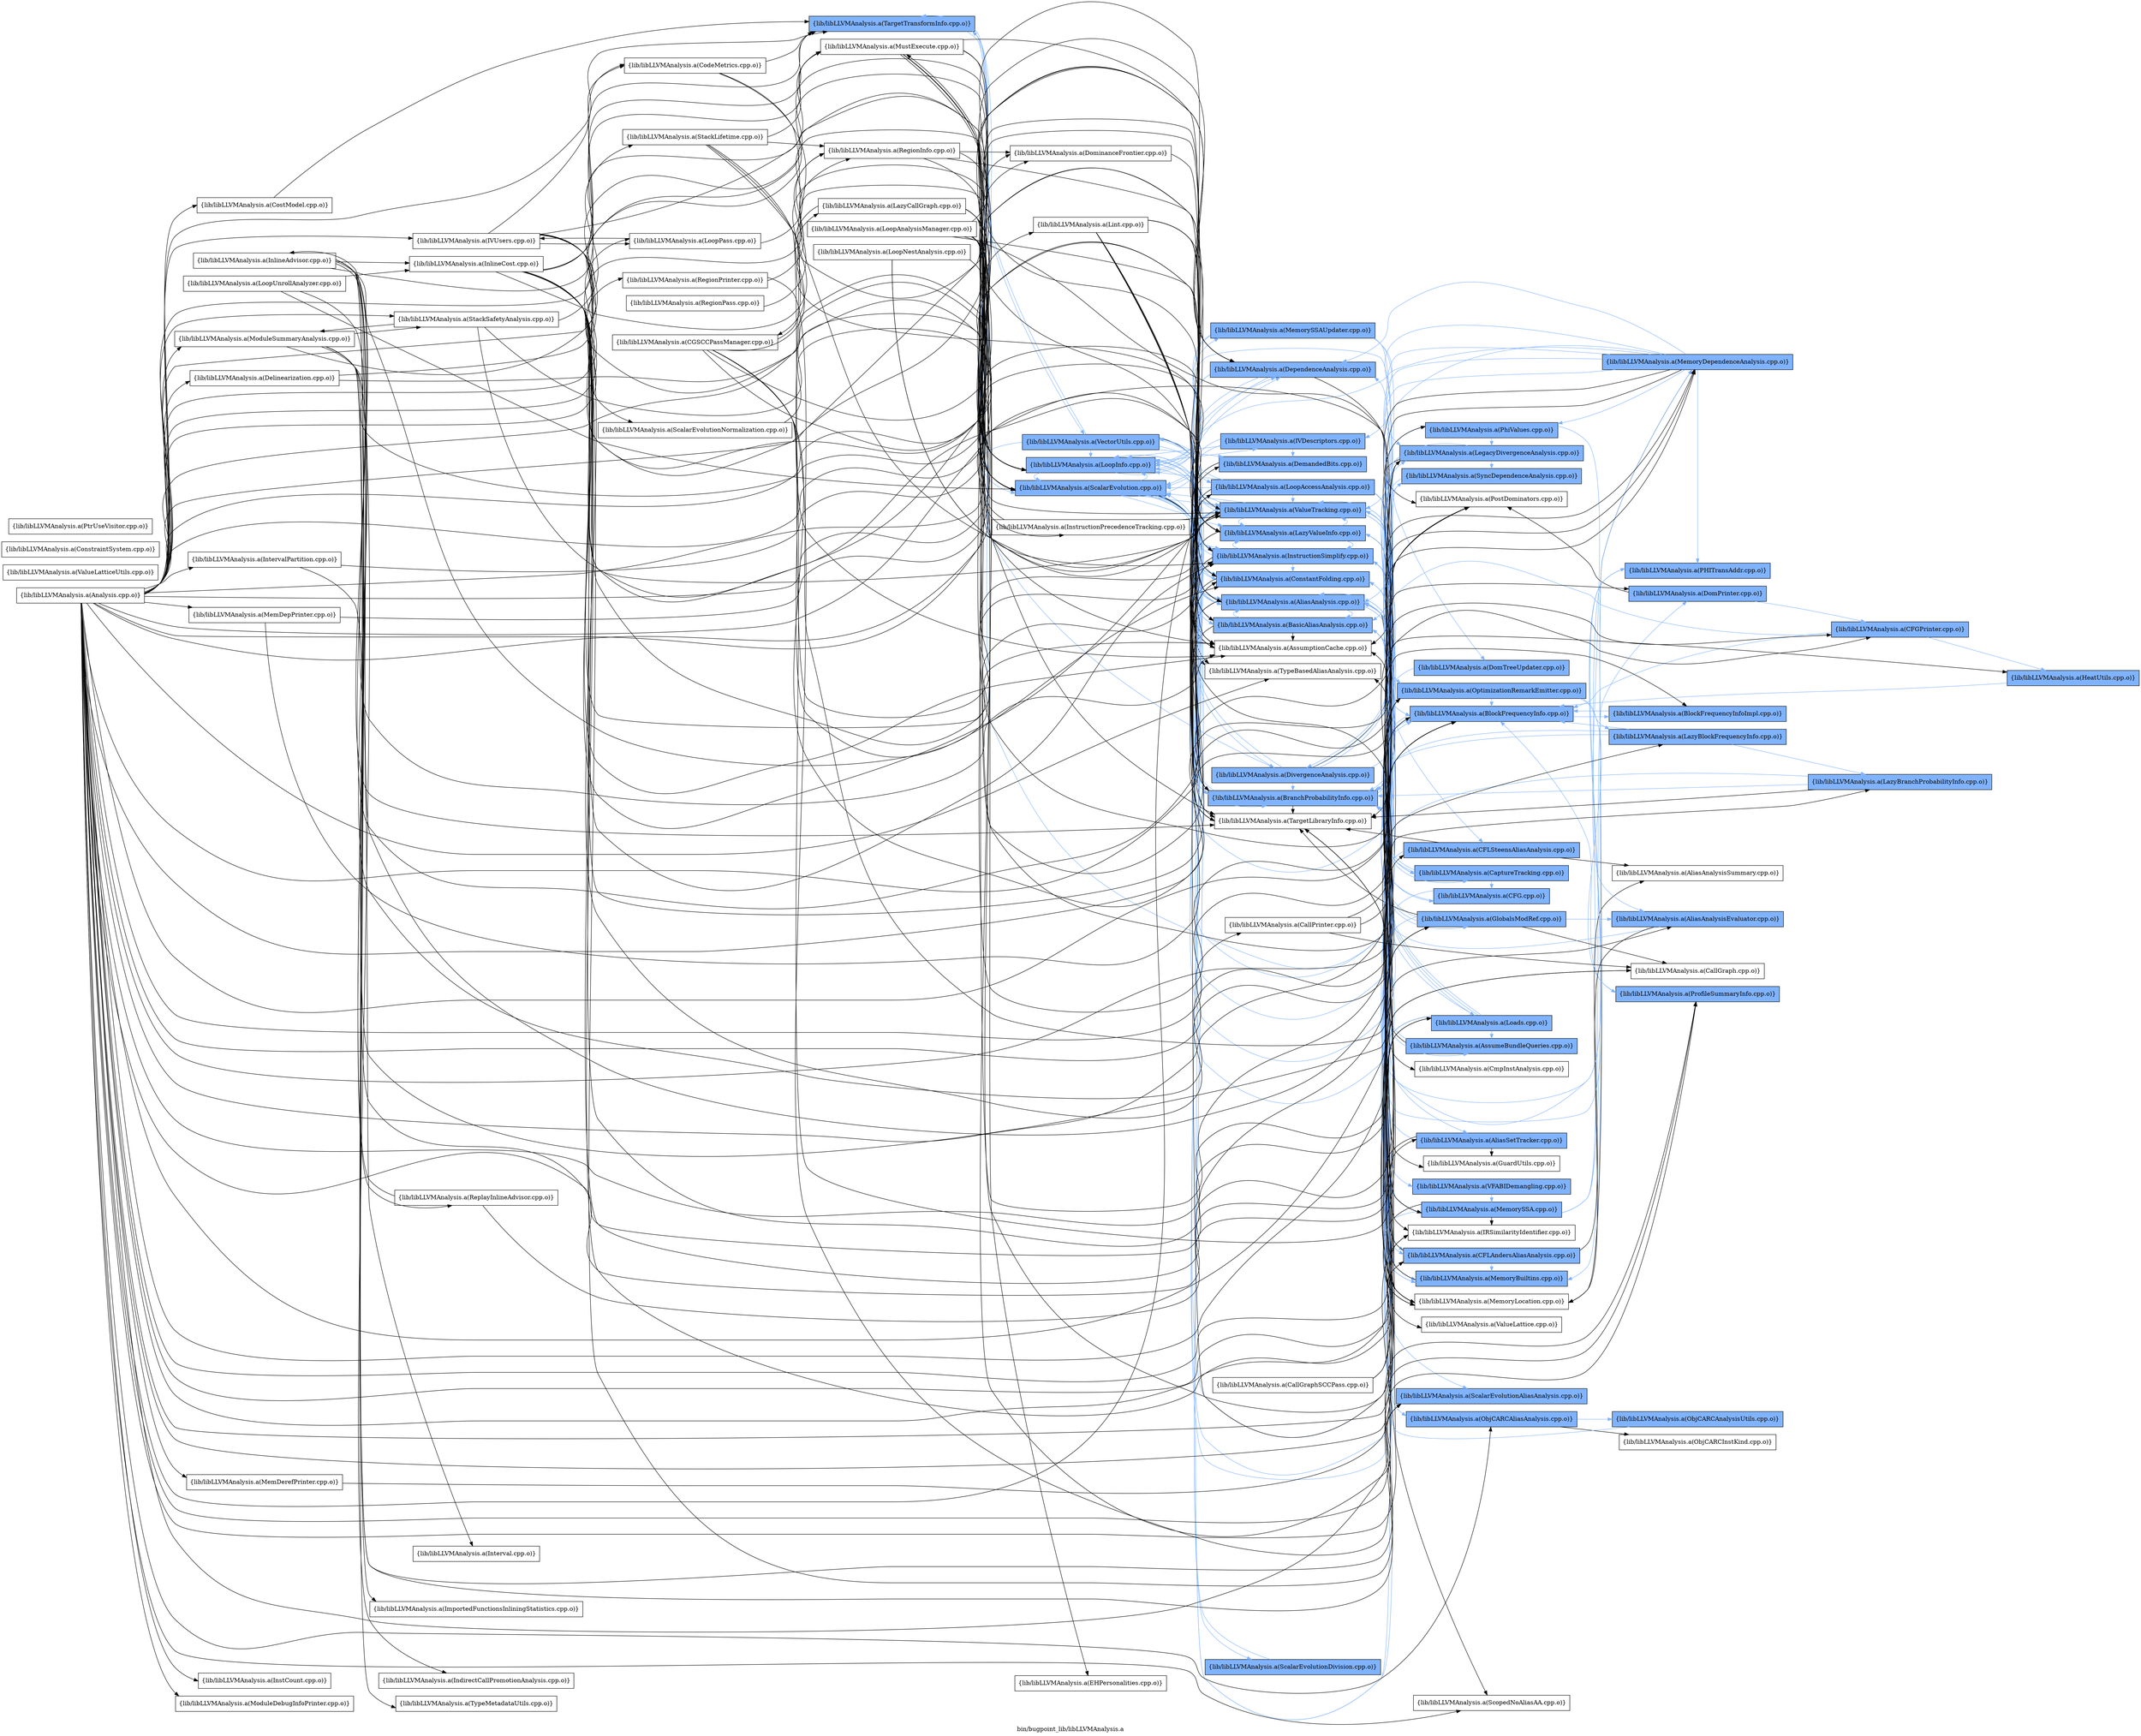 digraph "bin/bugpoint_lib/libLLVMAnalysis.a" {
	label="bin/bugpoint_lib/libLLVMAnalysis.a";
	rankdir=LR;
	{ rank=same; Node0x5591e198a8a8;  }
	{ rank=same; Node0x5591e1996a18; Node0x5591e1999a38; Node0x5591e198cbf8;  }
	{ rank=same; Node0x5591e1990028; Node0x5591e1983d78; Node0x5591e198bca8; Node0x5591e19962e8; Node0x5591e1995348; Node0x5591e198d2d8; Node0x5591e198f718; Node0x5591e198ec28; Node0x5591e198f8a8; Node0x5591e198a308; Node0x5591e1989b88; Node0x5591e198a718; Node0x5591e199cf08; Node0x5591e198ad08; Node0x5591e19911f8; Node0x5591e198a178; Node0x5591e198c4c8;  }
	{ rank=same; Node0x5591e1996158; Node0x5591e1982158; Node0x5591e1984368; Node0x5591e198b028; Node0x5591e199c558; Node0x5591e1996f18; Node0x5591e1995ac8; Node0x5591e19889b8; Node0x5591e199ca08; Node0x5591e198d468; Node0x5591e198d058; Node0x5591e1993188; Node0x5591e198f588; Node0x5591e1984d68; Node0x5591e1982c48; Node0x5591e199cb98; Node0x5591e199ca58; Node0x5591e198e098; Node0x5591e1987b08; Node0x5591e1983148; Node0x5591e1994718; Node0x5591e198dbe8; Node0x5591e198b438; Node0x5591e1990d98; Node0x5591e1999088; Node0x5591e1987838;  }
	{ rank=same; Node0x5591e19836e8; Node0x5591e19971e8; Node0x5591e1987c98; Node0x5591e1994178; Node0x5591e1993908; Node0x5591e199a528; Node0x5591e1991b08; Node0x5591e1989548; Node0x5591e1988fa8; Node0x5591e1992af8; Node0x5591e19901b8;  }
	{ rank=same; Node0x5591e1982478; Node0x5591e1992788;  }
	{ rank=same; Node0x5591e198a8a8;  }
	{ rank=same; Node0x5591e1996a18; Node0x5591e1999a38; Node0x5591e198cbf8;  }
	{ rank=same; Node0x5591e1990028; Node0x5591e1983d78; Node0x5591e198bca8; Node0x5591e19962e8; Node0x5591e1995348; Node0x5591e198d2d8; Node0x5591e198f718; Node0x5591e198ec28; Node0x5591e198f8a8; Node0x5591e198a308; Node0x5591e1989b88; Node0x5591e198a718; Node0x5591e199cf08; Node0x5591e198ad08; Node0x5591e19911f8; Node0x5591e198a178; Node0x5591e198c4c8;  }
	{ rank=same; Node0x5591e1996158; Node0x5591e1982158; Node0x5591e1984368; Node0x5591e198b028; Node0x5591e199c558; Node0x5591e1996f18; Node0x5591e1995ac8; Node0x5591e19889b8; Node0x5591e199ca08; Node0x5591e198d468; Node0x5591e198d058; Node0x5591e1993188; Node0x5591e198f588; Node0x5591e1984d68; Node0x5591e1982c48; Node0x5591e199cb98; Node0x5591e199ca58; Node0x5591e198e098; Node0x5591e1987b08; Node0x5591e1983148; Node0x5591e1994718; Node0x5591e198dbe8; Node0x5591e198b438; Node0x5591e1990d98; Node0x5591e1999088; Node0x5591e1987838;  }
	{ rank=same; Node0x5591e19836e8; Node0x5591e19971e8; Node0x5591e1987c98; Node0x5591e1994178; Node0x5591e1993908; Node0x5591e199a528; Node0x5591e1991b08; Node0x5591e1989548; Node0x5591e1988fa8; Node0x5591e1992af8; Node0x5591e19901b8;  }
	{ rank=same; Node0x5591e1982478; Node0x5591e1992788;  }

	Node0x5591e198a8a8 [shape=record,shape=box,group=1,style=filled,fillcolor="0.600000 0.5 1",label="{lib/libLLVMAnalysis.a(TargetTransformInfo.cpp.o)}"];
	Node0x5591e198a8a8 -> Node0x5591e1996a18[color="0.600000 0.5 1"];
	Node0x5591e198a8a8 -> Node0x5591e1999a38[color="0.600000 0.5 1"];
	Node0x5591e198a8a8 -> Node0x5591e198cbf8[color="0.600000 0.5 1"];
	Node0x5591e1993188 [shape=record,shape=box,group=1,style=filled,fillcolor="0.600000 0.5 1",label="{lib/libLLVMAnalysis.a(CFLSteensAliasAnalysis.cpp.o)}"];
	Node0x5591e1993188 -> Node0x5591e1991b08;
	Node0x5591e1993188 -> Node0x5591e1982c48[color="0.600000 0.5 1"];
	Node0x5591e1993188 -> Node0x5591e1994718[color="0.600000 0.5 1"];
	Node0x5591e1993188 -> Node0x5591e198ad08;
	Node0x5591e1992f58 [shape=record,shape=box,group=0,label="{lib/libLLVMAnalysis.a(CallPrinter.cpp.o)}"];
	Node0x5591e1992f58 -> Node0x5591e1992af8;
	Node0x5591e1992f58 -> Node0x5591e1984368;
	Node0x5591e1992f58 -> Node0x5591e199d188;
	Node0x5591e198ed18 [shape=record,shape=box,group=0,label="{lib/libLLVMAnalysis.a(CostModel.cpp.o)}"];
	Node0x5591e198ed18 -> Node0x5591e198a8a8;
	Node0x5591e1990028 [shape=record,shape=box,group=1,style=filled,fillcolor="0.600000 0.5 1",label="{lib/libLLVMAnalysis.a(DependenceAnalysis.cpp.o)}"];
	Node0x5591e1990028 -> Node0x5591e198f718[color="0.600000 0.5 1"];
	Node0x5591e1990028 -> Node0x5591e198ec28[color="0.600000 0.5 1"];
	Node0x5591e1990028 -> Node0x5591e1996a18[color="0.600000 0.5 1"];
	Node0x5591e1990028 -> Node0x5591e1996158;
	Node0x5591e1990028 -> Node0x5591e1999a38[color="0.600000 0.5 1"];
	Node0x5591e1990028 -> Node0x5591e198d2d8[color="0.600000 0.5 1"];
	Node0x5591e19971e8 [shape=record,shape=box,group=1,style=filled,fillcolor="0.600000 0.5 1",label="{lib/libLLVMAnalysis.a(DomPrinter.cpp.o)}"];
	Node0x5591e19971e8 -> Node0x5591e1982158;
	Node0x5591e19971e8 -> Node0x5591e1982478[color="0.600000 0.5 1"];
	Node0x5591e198f718 [shape=record,shape=box,group=1,style=filled,fillcolor="0.600000 0.5 1",label="{lib/libLLVMAnalysis.a(AliasAnalysis.cpp.o)}"];
	Node0x5591e198f718 -> Node0x5591e1993188[color="0.600000 0.5 1"];
	Node0x5591e198f718 -> Node0x5591e198f588[color="0.600000 0.5 1"];
	Node0x5591e198f718 -> Node0x5591e1984d68[color="0.600000 0.5 1"];
	Node0x5591e198f718 -> Node0x5591e198ec28[color="0.600000 0.5 1"];
	Node0x5591e198f718 -> Node0x5591e1982c48[color="0.600000 0.5 1"];
	Node0x5591e198f718 -> Node0x5591e199cb98[color="0.600000 0.5 1"];
	Node0x5591e198f718 -> Node0x5591e1996158;
	Node0x5591e198f718 -> Node0x5591e199ca58[color="0.600000 0.5 1"];
	Node0x5591e198f718 -> Node0x5591e198ad08;
	Node0x5591e198f718 -> Node0x5591e198a178;
	Node0x5591e198f718 -> Node0x5591e198e098;
	Node0x5591e198f718 -> Node0x5591e198d2d8[color="0.600000 0.5 1"];
	Node0x5591e1985df8 [shape=record,shape=box,group=0,label="{lib/libLLVMAnalysis.a(MustExecute.cpp.o)}"];
	Node0x5591e1985df8 -> Node0x5591e1984fe8;
	Node0x5591e1985df8 -> Node0x5591e1982158;
	Node0x5591e1985df8 -> Node0x5591e1984368;
	Node0x5591e1985df8 -> Node0x5591e1983d78;
	Node0x5591e1985df8 -> Node0x5591e199c4b8;
	Node0x5591e1985df8 -> Node0x5591e198a308;
	Node0x5591e1985df8 -> Node0x5591e198a718;
	Node0x5591e1985df8 -> Node0x5591e198b028;
	Node0x5591e1985df8 -> Node0x5591e1996a18;
	Node0x5591e1985df8 -> Node0x5591e198d2d8;
	Node0x5591e1984d68 [shape=record,shape=box,group=1,style=filled,fillcolor="0.600000 0.5 1",label="{lib/libLLVMAnalysis.a(ObjCARCAliasAnalysis.cpp.o)}"];
	Node0x5591e1984d68 -> Node0x5591e1989548[color="0.600000 0.5 1"];
	Node0x5591e1984d68 -> Node0x5591e1988fa8;
	Node0x5591e1984d68 -> Node0x5591e198d2d8[color="0.600000 0.5 1"];
	Node0x5591e1982158 [shape=record,shape=box,group=0,label="{lib/libLLVMAnalysis.a(PostDominators.cpp.o)}"];
	Node0x5591e19901b8 [shape=record,shape=box,group=1,style=filled,fillcolor="0.600000 0.5 1",label="{lib/libLLVMAnalysis.a(AliasAnalysisEvaluator.cpp.o)}"];
	Node0x5591e19901b8 -> Node0x5591e198f718[color="0.600000 0.5 1"];
	Node0x5591e19901b8 -> Node0x5591e1996158;
	Node0x5591e1990d98 [shape=record,shape=box,group=1,style=filled,fillcolor="0.600000 0.5 1",label="{lib/libLLVMAnalysis.a(AliasSetTracker.cpp.o)}"];
	Node0x5591e1990d98 -> Node0x5591e198f718[color="0.600000 0.5 1"];
	Node0x5591e1990d98 -> Node0x5591e199ca08;
	Node0x5591e1990d98 -> Node0x5591e1996158;
	Node0x5591e198f2b8 [shape=record,shape=box,group=0,label="{lib/libLLVMAnalysis.a(Analysis.cpp.o)}"];
	Node0x5591e198f2b8 -> Node0x5591e1993188;
	Node0x5591e198f2b8 -> Node0x5591e1992af8;
	Node0x5591e198f2b8 -> Node0x5591e1992f58;
	Node0x5591e198f2b8 -> Node0x5591e198ed18;
	Node0x5591e198f2b8 -> Node0x5591e198efe8;
	Node0x5591e198f2b8 -> Node0x5591e19911f8;
	Node0x5591e198f2b8 -> Node0x5591e1990028;
	Node0x5591e198f2b8 -> Node0x5591e19971e8;
	Node0x5591e198f2b8 -> Node0x5591e198f718;
	Node0x5591e198f2b8 -> Node0x5591e1986cf8;
	Node0x5591e198f2b8 -> Node0x5591e1985df8;
	Node0x5591e198f2b8 -> Node0x5591e1984d68;
	Node0x5591e198f2b8 -> Node0x5591e19889b8;
	Node0x5591e198f2b8 -> Node0x5591e1987b08;
	Node0x5591e198f2b8 -> Node0x5591e1982158;
	Node0x5591e198f2b8 -> Node0x5591e19901b8;
	Node0x5591e198f2b8 -> Node0x5591e1990d98;
	Node0x5591e198f2b8 -> Node0x5591e198ec28;
	Node0x5591e198f2b8 -> Node0x5591e1984368;
	Node0x5591e198f2b8 -> Node0x5591e1983d78;
	Node0x5591e198f2b8 -> Node0x5591e1982478;
	Node0x5591e198f2b8 -> Node0x5591e1982c48;
	Node0x5591e198f2b8 -> Node0x5591e199b3d8;
	Node0x5591e198f2b8 -> Node0x5591e199cb98;
	Node0x5591e198f2b8 -> Node0x5591e1999088;
	Node0x5591e198f2b8 -> Node0x5591e1998db8;
	Node0x5591e198f2b8 -> Node0x5591e199a6b8;
	Node0x5591e198f2b8 -> Node0x5591e199aed8;
	Node0x5591e198f2b8 -> Node0x5591e1992788;
	Node0x5591e198f2b8 -> Node0x5591e1993908;
	Node0x5591e198f2b8 -> Node0x5591e198a308;
	Node0x5591e198f2b8 -> Node0x5591e198b028;
	Node0x5591e198f2b8 -> Node0x5591e198c7e8;
	Node0x5591e198f2b8 -> Node0x5591e1996a18;
	Node0x5591e198f2b8 -> Node0x5591e1998728;
	Node0x5591e198f2b8 -> Node0x5591e1997fa8;
	Node0x5591e198f2b8 -> Node0x5591e1997878;
	Node0x5591e198f2b8 -> Node0x5591e1994178;
	Node0x5591e198f2b8 -> Node0x5591e1995ac8;
	Node0x5591e198f2b8 -> Node0x5591e197e8c8;
	Node0x5591e198f2b8 -> Node0x5591e199aca8;
	Node0x5591e198f2b8 -> Node0x5591e1999218;
	Node0x5591e198f2b8 -> Node0x5591e1999a38;
	Node0x5591e198f2b8 -> Node0x5591e199ca58;
	Node0x5591e198f2b8 -> Node0x5591e199b608;
	Node0x5591e198f2b8 -> Node0x5591e198a8a8;
	Node0x5591e198f2b8 -> Node0x5591e198a178;
	Node0x5591e198f2b8 -> Node0x5591e198e098;
	Node0x5591e198ec28 [shape=record,shape=box,group=1,style=filled,fillcolor="0.600000 0.5 1",label="{lib/libLLVMAnalysis.a(BasicAliasAnalysis.cpp.o)}"];
	Node0x5591e198ec28 -> Node0x5591e198f588[color="0.600000 0.5 1"];
	Node0x5591e198ec28 -> Node0x5591e198f718[color="0.600000 0.5 1"];
	Node0x5591e198ec28 -> Node0x5591e1987b08[color="0.600000 0.5 1"];
	Node0x5591e198ec28 -> Node0x5591e198f8a8;
	Node0x5591e198ec28 -> Node0x5591e1983148[color="0.600000 0.5 1"];
	Node0x5591e198ec28 -> Node0x5591e1994718[color="0.600000 0.5 1"];
	Node0x5591e198ec28 -> Node0x5591e1996158;
	Node0x5591e198ec28 -> Node0x5591e198ad08;
	Node0x5591e198ec28 -> Node0x5591e198d2d8[color="0.600000 0.5 1"];
	Node0x5591e1982478 [shape=record,shape=box,group=1,style=filled,fillcolor="0.600000 0.5 1",label="{lib/libLLVMAnalysis.a(CFGPrinter.cpp.o)}"];
	Node0x5591e1982478 -> Node0x5591e1984368[color="0.600000 0.5 1"];
	Node0x5591e1982478 -> Node0x5591e1983d78[color="0.600000 0.5 1"];
	Node0x5591e1982478 -> Node0x5591e199d188[color="0.600000 0.5 1"];
	Node0x5591e1982c48 [shape=record,shape=box,group=1,style=filled,fillcolor="0.600000 0.5 1",label="{lib/libLLVMAnalysis.a(CFLAndersAliasAnalysis.cpp.o)}"];
	Node0x5591e1982c48 -> Node0x5591e1991b08;
	Node0x5591e1982c48 -> Node0x5591e1994718[color="0.600000 0.5 1"];
	Node0x5591e1982c48 -> Node0x5591e198ad08;
	Node0x5591e199cb98 [shape=record,shape=box,group=1,style=filled,fillcolor="0.600000 0.5 1",label="{lib/libLLVMAnalysis.a(GlobalsModRef.cpp.o)}"];
	Node0x5591e199cb98 -> Node0x5591e1992af8;
	Node0x5591e199cb98 -> Node0x5591e198f718[color="0.600000 0.5 1"];
	Node0x5591e199cb98 -> Node0x5591e19901b8[color="0.600000 0.5 1"];
	Node0x5591e199cb98 -> Node0x5591e1994718[color="0.600000 0.5 1"];
	Node0x5591e199cb98 -> Node0x5591e198ad08;
	Node0x5591e199cb98 -> Node0x5591e198d2d8[color="0.600000 0.5 1"];
	Node0x5591e199a6b8 [shape=record,shape=box,group=0,label="{lib/libLLVMAnalysis.a(InstCount.cpp.o)}"];
	Node0x5591e199aed8 [shape=record,shape=box,group=0,label="{lib/libLLVMAnalysis.a(IntervalPartition.cpp.o)}"];
	Node0x5591e199aed8 -> Node0x5591e199b3d8;
	Node0x5591e199aed8 -> Node0x5591e199ae88;
	Node0x5591e198a308 [shape=record,shape=box,group=1,style=filled,fillcolor="0.600000 0.5 1",label="{lib/libLLVMAnalysis.a(LazyValueInfo.cpp.o)}"];
	Node0x5591e198a308 -> Node0x5591e198f8a8;
	Node0x5591e198a308 -> Node0x5591e1989b88[color="0.600000 0.5 1"];
	Node0x5591e198a308 -> Node0x5591e198a718[color="0.600000 0.5 1"];
	Node0x5591e198a308 -> Node0x5591e198ad08;
	Node0x5591e198a308 -> Node0x5591e198dbe8;
	Node0x5591e198a308 -> Node0x5591e198d2d8[color="0.600000 0.5 1"];
	Node0x5591e198b028 [shape=record,shape=box,group=1,style=filled,fillcolor="0.600000 0.5 1",label="{lib/libLLVMAnalysis.a(LegacyDivergenceAnalysis.cpp.o)}"];
	Node0x5591e198b028 -> Node0x5591e1982158;
	Node0x5591e198b028 -> Node0x5591e1984368[color="0.600000 0.5 1"];
	Node0x5591e198b028 -> Node0x5591e1983d78[color="0.600000 0.5 1"];
	Node0x5591e198b028 -> Node0x5591e198bca8[color="0.600000 0.5 1"];
	Node0x5591e198b028 -> Node0x5591e1996a18[color="0.600000 0.5 1"];
	Node0x5591e198b028 -> Node0x5591e199c558[color="0.600000 0.5 1"];
	Node0x5591e198b028 -> Node0x5591e198a8a8[color="0.600000 0.5 1"];
	Node0x5591e198c7e8 [shape=record,shape=box,group=0,label="{lib/libLLVMAnalysis.a(Lint.cpp.o)}"];
	Node0x5591e198c7e8 -> Node0x5591e198f718;
	Node0x5591e198c7e8 -> Node0x5591e198f8a8;
	Node0x5591e198c7e8 -> Node0x5591e1989b88;
	Node0x5591e198c7e8 -> Node0x5591e198a718;
	Node0x5591e198c7e8 -> Node0x5591e198d468;
	Node0x5591e198c7e8 -> Node0x5591e1996158;
	Node0x5591e198c7e8 -> Node0x5591e198ad08;
	Node0x5591e198c7e8 -> Node0x5591e198d2d8;
	Node0x5591e1997fa8 [shape=record,shape=box,group=0,label="{lib/libLLVMAnalysis.a(MemDepPrinter.cpp.o)}"];
	Node0x5591e1997fa8 -> Node0x5591e198f718;
	Node0x5591e1997fa8 -> Node0x5591e1994178;
	Node0x5591e1997878 [shape=record,shape=box,group=0,label="{lib/libLLVMAnalysis.a(MemDerefPrinter.cpp.o)}"];
	Node0x5591e1997878 -> Node0x5591e198d468;
	Node0x5591e197e8c8 [shape=record,shape=box,group=0,label="{lib/libLLVMAnalysis.a(ModuleDebugInfoPrinter.cpp.o)}"];
	Node0x5591e199aca8 [shape=record,shape=box,group=0,label="{lib/libLLVMAnalysis.a(RegionInfo.cpp.o)}"];
	Node0x5591e199aca8 -> Node0x5591e1982158;
	Node0x5591e199aca8 -> Node0x5591e1983d78;
	Node0x5591e199aca8 -> Node0x5591e199b3d8;
	Node0x5591e199aca8 -> Node0x5591e1996a18;
	Node0x5591e1998ae8 [shape=record,shape=box,group=0,label="{lib/libLLVMAnalysis.a(RegionPass.cpp.o)}"];
	Node0x5591e1998ae8 -> Node0x5591e199aca8;
	Node0x5591e1999218 [shape=record,shape=box,group=0,label="{lib/libLLVMAnalysis.a(RegionPrinter.cpp.o)}"];
	Node0x5591e1999218 -> Node0x5591e1982478;
	Node0x5591e1999218 -> Node0x5591e199aca8;
	Node0x5591e1999a38 [shape=record,shape=box,group=1,style=filled,fillcolor="0.600000 0.5 1",label="{lib/libLLVMAnalysis.a(ScalarEvolution.cpp.o)}"];
	Node0x5591e1999a38 -> Node0x5591e1990028[color="0.600000 0.5 1"];
	Node0x5591e1999a38 -> Node0x5591e198f718[color="0.600000 0.5 1"];
	Node0x5591e1999a38 -> Node0x5591e198ec28[color="0.600000 0.5 1"];
	Node0x5591e1999a38 -> Node0x5591e198f8a8;
	Node0x5591e1999a38 -> Node0x5591e1983d78[color="0.600000 0.5 1"];
	Node0x5591e1999a38 -> Node0x5591e198a308[color="0.600000 0.5 1"];
	Node0x5591e1999a38 -> Node0x5591e1989b88[color="0.600000 0.5 1"];
	Node0x5591e1999a38 -> Node0x5591e198a718[color="0.600000 0.5 1"];
	Node0x5591e1999a38 -> Node0x5591e1996a18[color="0.600000 0.5 1"];
	Node0x5591e1999a38 -> Node0x5591e199cf08[color="0.600000 0.5 1"];
	Node0x5591e1999a38 -> Node0x5591e198ad08;
	Node0x5591e1999a38 -> Node0x5591e198d2d8[color="0.600000 0.5 1"];
	Node0x5591e199ca58 [shape=record,shape=box,group=1,style=filled,fillcolor="0.600000 0.5 1",label="{lib/libLLVMAnalysis.a(ScalarEvolutionAliasAnalysis.cpp.o)}"];
	Node0x5591e199ca58 -> Node0x5591e1999a38[color="0.600000 0.5 1"];
	Node0x5591e198ad08 [shape=record,shape=box,group=0,label="{lib/libLLVMAnalysis.a(TargetLibraryInfo.cpp.o)}"];
	Node0x5591e198a178 [shape=record,shape=box,group=0,label="{lib/libLLVMAnalysis.a(TypeBasedAliasAnalysis.cpp.o)}"];
	Node0x5591e198e098 [shape=record,shape=box,group=0,label="{lib/libLLVMAnalysis.a(ScopedNoAliasAA.cpp.o)}"];
	Node0x5591e199c4b8 [shape=record,shape=box,group=0,label="{lib/libLLVMAnalysis.a(EHPersonalities.cpp.o)}"];
	Node0x5591e198cbf8 [shape=record,shape=box,group=1,style=filled,fillcolor="0.600000 0.5 1",label="{lib/libLLVMAnalysis.a(VectorUtils.cpp.o)}"];
	Node0x5591e198cbf8 -> Node0x5591e19911f8[color="0.600000 0.5 1"];
	Node0x5591e198cbf8 -> Node0x5591e1996a18[color="0.600000 0.5 1"];
	Node0x5591e198cbf8 -> Node0x5591e1999a38[color="0.600000 0.5 1"];
	Node0x5591e198cbf8 -> Node0x5591e198a8a8[color="0.600000 0.5 1"];
	Node0x5591e198cbf8 -> Node0x5591e198a178;
	Node0x5591e198cbf8 -> Node0x5591e198d2d8[color="0.600000 0.5 1"];
	Node0x5591e198cbf8 -> Node0x5591e198c4c8[color="0.600000 0.5 1"];
	Node0x5591e198d2d8 [shape=record,shape=box,group=1,style=filled,fillcolor="0.600000 0.5 1",label="{lib/libLLVMAnalysis.a(ValueTracking.cpp.o)}"];
	Node0x5591e198d2d8 -> Node0x5591e198f718[color="0.600000 0.5 1"];
	Node0x5591e198d2d8 -> Node0x5591e19889b8[color="0.600000 0.5 1"];
	Node0x5591e198d2d8 -> Node0x5591e198f8a8;
	Node0x5591e198d2d8 -> Node0x5591e1983d78[color="0.600000 0.5 1"];
	Node0x5591e198d2d8 -> Node0x5591e199ca08;
	Node0x5591e198d2d8 -> Node0x5591e198a308[color="0.600000 0.5 1"];
	Node0x5591e198d2d8 -> Node0x5591e1989b88[color="0.600000 0.5 1"];
	Node0x5591e198d2d8 -> Node0x5591e198a718[color="0.600000 0.5 1"];
	Node0x5591e198d2d8 -> Node0x5591e198d468[color="0.600000 0.5 1"];
	Node0x5591e198d2d8 -> Node0x5591e198d058[color="0.600000 0.5 1"];
	Node0x5591e198d2d8 -> Node0x5591e1996a18[color="0.600000 0.5 1"];
	Node0x5591e198d2d8 -> Node0x5591e1999a38[color="0.600000 0.5 1"];
	Node0x5591e198d2d8 -> Node0x5591e198ad08;
	Node0x5591e199a528 [shape=record,shape=box,group=1,style=filled,fillcolor="0.600000 0.5 1",label="{lib/libLLVMAnalysis.a(ProfileSummaryInfo.cpp.o)}"];
	Node0x5591e199a528 -> Node0x5591e1984368[color="0.600000 0.5 1"];
	Node0x5591e1996f18 [shape=record,shape=box,group=1,style=filled,fillcolor="0.600000 0.5 1",label="{lib/libLLVMAnalysis.a(DomTreeUpdater.cpp.o)}"];
	Node0x5591e1996f18 -> Node0x5591e1983d78[color="0.600000 0.5 1"];
	Node0x5591e1996a18 [shape=record,shape=box,group=1,style=filled,fillcolor="0.600000 0.5 1",label="{lib/libLLVMAnalysis.a(LoopInfo.cpp.o)}"];
	Node0x5591e1996a18 -> Node0x5591e1990028[color="0.600000 0.5 1"];
	Node0x5591e1996a18 -> Node0x5591e1983d78[color="0.600000 0.5 1"];
	Node0x5591e1996a18 -> Node0x5591e198bca8[color="0.600000 0.5 1"];
	Node0x5591e1996a18 -> Node0x5591e19962e8[color="0.600000 0.5 1"];
	Node0x5591e1996a18 -> Node0x5591e1995348[color="0.600000 0.5 1"];
	Node0x5591e1996a18 -> Node0x5591e1999a38[color="0.600000 0.5 1"];
	Node0x5591e1996a18 -> Node0x5591e198d2d8[color="0.600000 0.5 1"];
	Node0x5591e198f588 [shape=record,shape=box,group=1,style=filled,fillcolor="0.600000 0.5 1",label="{lib/libLLVMAnalysis.a(CaptureTracking.cpp.o)}"];
	Node0x5591e198f588 -> Node0x5591e198f718[color="0.600000 0.5 1"];
	Node0x5591e198f588 -> Node0x5591e1983d78[color="0.600000 0.5 1"];
	Node0x5591e198f588 -> Node0x5591e1983148[color="0.600000 0.5 1"];
	Node0x5591e198f588 -> Node0x5591e198d2d8[color="0.600000 0.5 1"];
	Node0x5591e1996158 [shape=record,shape=box,group=0,label="{lib/libLLVMAnalysis.a(MemoryLocation.cpp.o)}"];
	Node0x5591e1996158 -> Node0x5591e198ad08;
	Node0x5591e1996158 -> Node0x5591e198a178;
	Node0x5591e199ca08 [shape=record,shape=box,group=0,label="{lib/libLLVMAnalysis.a(GuardUtils.cpp.o)}"];
	Node0x5591e1992af8 [shape=record,shape=box,group=0,label="{lib/libLLVMAnalysis.a(CallGraph.cpp.o)}"];
	Node0x5591e198efe8 [shape=record,shape=box,group=0,label="{lib/libLLVMAnalysis.a(Delinearization.cpp.o)}"];
	Node0x5591e198efe8 -> Node0x5591e1996a18;
	Node0x5591e198efe8 -> Node0x5591e1999a38;
	Node0x5591e19911f8 [shape=record,shape=box,group=1,style=filled,fillcolor="0.600000 0.5 1",label="{lib/libLLVMAnalysis.a(DemandedBits.cpp.o)}"];
	Node0x5591e19911f8 -> Node0x5591e198f8a8;
	Node0x5591e19911f8 -> Node0x5591e198d2d8[color="0.600000 0.5 1"];
	Node0x5591e1986cf8 [shape=record,shape=box,group=0,label="{lib/libLLVMAnalysis.a(ModuleSummaryAnalysis.cpp.o)}"];
	Node0x5591e1986cf8 -> Node0x5591e1986028;
	Node0x5591e1986cf8 -> Node0x5591e1984368;
	Node0x5591e1986cf8 -> Node0x5591e19836e8;
	Node0x5591e1986cf8 -> Node0x5591e1983d78;
	Node0x5591e1986cf8 -> Node0x5591e1996a18;
	Node0x5591e1986cf8 -> Node0x5591e199a528;
	Node0x5591e1986cf8 -> Node0x5591e199b608;
	Node0x5591e1986cf8 -> Node0x5591e198e868;
	Node0x5591e19889b8 [shape=record,shape=box,group=1,style=filled,fillcolor="0.600000 0.5 1",label="{lib/libLLVMAnalysis.a(OptimizationRemarkEmitter.cpp.o)}"];
	Node0x5591e19889b8 -> Node0x5591e198f718[color="0.600000 0.5 1"];
	Node0x5591e19889b8 -> Node0x5591e1984368[color="0.600000 0.5 1"];
	Node0x5591e19889b8 -> Node0x5591e1983d78[color="0.600000 0.5 1"];
	Node0x5591e19889b8 -> Node0x5591e1993908[color="0.600000 0.5 1"];
	Node0x5591e19889b8 -> Node0x5591e1996a18[color="0.600000 0.5 1"];
	Node0x5591e19889b8 -> Node0x5591e199a528[color="0.600000 0.5 1"];
	Node0x5591e1987b08 [shape=record,shape=box,group=1,style=filled,fillcolor="0.600000 0.5 1",label="{lib/libLLVMAnalysis.a(PhiValues.cpp.o)}"];
	Node0x5591e1987b08 -> Node0x5591e19901b8[color="0.600000 0.5 1"];
	Node0x5591e1987b08 -> Node0x5591e198b028[color="0.600000 0.5 1"];
	Node0x5591e1984368 [shape=record,shape=box,group=1,style=filled,fillcolor="0.600000 0.5 1",label="{lib/libLLVMAnalysis.a(BlockFrequencyInfo.cpp.o)}"];
	Node0x5591e1984368 -> Node0x5591e19836e8[color="0.600000 0.5 1"];
	Node0x5591e1984368 -> Node0x5591e1983d78[color="0.600000 0.5 1"];
	Node0x5591e1984368 -> Node0x5591e1996a18[color="0.600000 0.5 1"];
	Node0x5591e1983d78 [shape=record,shape=box,group=1,style=filled,fillcolor="0.600000 0.5 1",label="{lib/libLLVMAnalysis.a(BranchProbabilityInfo.cpp.o)}"];
	Node0x5591e1983d78 -> Node0x5591e1982158;
	Node0x5591e1983d78 -> Node0x5591e1984368[color="0.600000 0.5 1"];
	Node0x5591e1983d78 -> Node0x5591e1996a18[color="0.600000 0.5 1"];
	Node0x5591e1983d78 -> Node0x5591e198ad08;
	Node0x5591e199b3d8 [shape=record,shape=box,group=0,label="{lib/libLLVMAnalysis.a(DominanceFrontier.cpp.o)}"];
	Node0x5591e199b3d8 -> Node0x5591e1983d78;
	Node0x5591e1999088 [shape=record,shape=box,group=0,label="{lib/libLLVMAnalysis.a(IRSimilarityIdentifier.cpp.o)}"];
	Node0x5591e1998db8 [shape=record,shape=box,group=0,label="{lib/libLLVMAnalysis.a(IVUsers.cpp.o)}"];
	Node0x5591e1998db8 -> Node0x5591e198f8a8;
	Node0x5591e1998db8 -> Node0x5591e1983d78;
	Node0x5591e1998db8 -> Node0x5591e1999498;
	Node0x5591e1998db8 -> Node0x5591e1996a18;
	Node0x5591e1998db8 -> Node0x5591e1998728;
	Node0x5591e1998db8 -> Node0x5591e1999a38;
	Node0x5591e1998db8 -> Node0x5591e199d688;
	Node0x5591e1998db8 -> Node0x5591e198d2d8;
	Node0x5591e1992788 [shape=record,shape=box,group=1,style=filled,fillcolor="0.600000 0.5 1",label="{lib/libLLVMAnalysis.a(LazyBranchProbabilityInfo.cpp.o)}"];
	Node0x5591e1992788 -> Node0x5591e1983d78[color="0.600000 0.5 1"];
	Node0x5591e1992788 -> Node0x5591e1996a18[color="0.600000 0.5 1"];
	Node0x5591e1992788 -> Node0x5591e198ad08;
	Node0x5591e1993908 [shape=record,shape=box,group=1,style=filled,fillcolor="0.600000 0.5 1",label="{lib/libLLVMAnalysis.a(LazyBlockFrequencyInfo.cpp.o)}"];
	Node0x5591e1993908 -> Node0x5591e1984368[color="0.600000 0.5 1"];
	Node0x5591e1993908 -> Node0x5591e1983d78[color="0.600000 0.5 1"];
	Node0x5591e1993908 -> Node0x5591e1992788[color="0.600000 0.5 1"];
	Node0x5591e1993908 -> Node0x5591e1996a18[color="0.600000 0.5 1"];
	Node0x5591e1998728 [shape=record,shape=box,group=0,label="{lib/libLLVMAnalysis.a(LoopPass.cpp.o)}"];
	Node0x5591e1998728 -> Node0x5591e1998db8;
	Node0x5591e1998728 -> Node0x5591e1996a18;
	Node0x5591e1994178 [shape=record,shape=box,group=1,style=filled,fillcolor="0.600000 0.5 1",label="{lib/libLLVMAnalysis.a(MemoryDependenceAnalysis.cpp.o)}"];
	Node0x5591e1994178 -> Node0x5591e1990028[color="0.600000 0.5 1"];
	Node0x5591e1994178 -> Node0x5591e198f718[color="0.600000 0.5 1"];
	Node0x5591e1994178 -> Node0x5591e1987c98[color="0.600000 0.5 1"];
	Node0x5591e1994178 -> Node0x5591e1987b08[color="0.600000 0.5 1"];
	Node0x5591e1994178 -> Node0x5591e198ec28[color="0.600000 0.5 1"];
	Node0x5591e1994178 -> Node0x5591e198f8a8;
	Node0x5591e1994178 -> Node0x5591e1983d78[color="0.600000 0.5 1"];
	Node0x5591e1994178 -> Node0x5591e1996a18[color="0.600000 0.5 1"];
	Node0x5591e1994178 -> Node0x5591e19962e8[color="0.600000 0.5 1"];
	Node0x5591e1994178 -> Node0x5591e1994718[color="0.600000 0.5 1"];
	Node0x5591e1994178 -> Node0x5591e1996158;
	Node0x5591e1994178 -> Node0x5591e198ad08;
	Node0x5591e1994178 -> Node0x5591e198d2d8[color="0.600000 0.5 1"];
	Node0x5591e1995ac8 [shape=record,shape=box,group=1,style=filled,fillcolor="0.600000 0.5 1",label="{lib/libLLVMAnalysis.a(MemorySSA.cpp.o)}"];
	Node0x5591e1995ac8 -> Node0x5591e1990028[color="0.600000 0.5 1"];
	Node0x5591e1995ac8 -> Node0x5591e19971e8[color="0.600000 0.5 1"];
	Node0x5591e1995ac8 -> Node0x5591e198f718[color="0.600000 0.5 1"];
	Node0x5591e1995ac8 -> Node0x5591e1987c98[color="0.600000 0.5 1"];
	Node0x5591e1995ac8 -> Node0x5591e198ec28[color="0.600000 0.5 1"];
	Node0x5591e1995ac8 -> Node0x5591e1983d78[color="0.600000 0.5 1"];
	Node0x5591e1995ac8 -> Node0x5591e1982c48[color="0.600000 0.5 1"];
	Node0x5591e1995ac8 -> Node0x5591e1999088;
	Node0x5591e1995ac8 -> Node0x5591e198a308[color="0.600000 0.5 1"];
	Node0x5591e1995ac8 -> Node0x5591e1996a18[color="0.600000 0.5 1"];
	Node0x5591e1995ac8 -> Node0x5591e1994178[color="0.600000 0.5 1"];
	Node0x5591e1995ac8 -> Node0x5591e1996158;
	Node0x5591e199b608 [shape=record,shape=box,group=0,label="{lib/libLLVMAnalysis.a(StackSafetyAnalysis.cpp.o)}"];
	Node0x5591e199b608 -> Node0x5591e1986cf8;
	Node0x5591e199b608 -> Node0x5591e198a308;
	Node0x5591e199b608 -> Node0x5591e1999a38;
	Node0x5591e199b608 -> Node0x5591e199bd88;
	Node0x5591e198f8a8 [shape=record,shape=box,group=0,label="{lib/libLLVMAnalysis.a(AssumptionCache.cpp.o)}"];
	Node0x5591e1983148 [shape=record,shape=box,group=1,style=filled,fillcolor="0.600000 0.5 1",label="{lib/libLLVMAnalysis.a(CFG.cpp.o)}"];
	Node0x5591e1983148 -> Node0x5591e1983d78[color="0.600000 0.5 1"];
	Node0x5591e1983148 -> Node0x5591e1996a18[color="0.600000 0.5 1"];
	Node0x5591e1994718 [shape=record,shape=box,group=1,style=filled,fillcolor="0.600000 0.5 1",label="{lib/libLLVMAnalysis.a(MemoryBuiltins.cpp.o)}"];
	Node0x5591e1994718 -> Node0x5591e1989b88[color="0.600000 0.5 1"];
	Node0x5591e1994718 -> Node0x5591e198ad08;
	Node0x5591e1994718 -> Node0x5591e198d2d8[color="0.600000 0.5 1"];
	Node0x5591e19836e8 [shape=record,shape=box,group=1,style=filled,fillcolor="0.600000 0.5 1",label="{lib/libLLVMAnalysis.a(BlockFrequencyInfoImpl.cpp.o)}"];
	Node0x5591e19836e8 -> Node0x5591e1984368[color="0.600000 0.5 1"];
	Node0x5591e199d188 [shape=record,shape=box,group=1,style=filled,fillcolor="0.600000 0.5 1",label="{lib/libLLVMAnalysis.a(HeatUtils.cpp.o)}"];
	Node0x5591e199d188 -> Node0x5591e1984368[color="0.600000 0.5 1"];
	Node0x5591e1991b08 [shape=record,shape=box,group=0,label="{lib/libLLVMAnalysis.a(AliasAnalysisSummary.cpp.o)}"];
	Node0x5591e1999498 [shape=record,shape=box,group=0,label="{lib/libLLVMAnalysis.a(CodeMetrics.cpp.o)}"];
	Node0x5591e1999498 -> Node0x5591e198f8a8;
	Node0x5591e1999498 -> Node0x5591e198a8a8;
	Node0x5591e1999498 -> Node0x5591e198d2d8;
	Node0x5591e199d688 [shape=record,shape=box,group=0,label="{lib/libLLVMAnalysis.a(ScalarEvolutionNormalization.cpp.o)}"];
	Node0x5591e199d688 -> Node0x5591e1999a38;
	Node0x5591e199ae88 [shape=record,shape=box,group=0,label="{lib/libLLVMAnalysis.a(Interval.cpp.o)}"];
	Node0x5591e1989b88 [shape=record,shape=box,group=1,style=filled,fillcolor="0.600000 0.5 1",label="{lib/libLLVMAnalysis.a(ConstantFolding.cpp.o)}"];
	Node0x5591e1989b88 -> Node0x5591e198ad08;
	Node0x5591e1989b88 -> Node0x5591e198d2d8[color="0.600000 0.5 1"];
	Node0x5591e1989b88 -> Node0x5591e198cbf8[color="0.600000 0.5 1"];
	Node0x5591e198a718 [shape=record,shape=box,group=1,style=filled,fillcolor="0.600000 0.5 1",label="{lib/libLLVMAnalysis.a(InstructionSimplify.cpp.o)}"];
	Node0x5591e198a718 -> Node0x5591e198f588[color="0.600000 0.5 1"];
	Node0x5591e198a718 -> Node0x5591e198f718[color="0.600000 0.5 1"];
	Node0x5591e198a718 -> Node0x5591e198f8a8;
	Node0x5591e198a718 -> Node0x5591e198a308[color="0.600000 0.5 1"];
	Node0x5591e198a718 -> Node0x5591e1989b88[color="0.600000 0.5 1"];
	Node0x5591e198a718 -> Node0x5591e198b438;
	Node0x5591e198a718 -> Node0x5591e1994718[color="0.600000 0.5 1"];
	Node0x5591e198a718 -> Node0x5591e198ad08;
	Node0x5591e198a718 -> Node0x5591e198d2d8[color="0.600000 0.5 1"];
	Node0x5591e198a718 -> Node0x5591e198cbf8[color="0.600000 0.5 1"];
	Node0x5591e198dbe8 [shape=record,shape=box,group=0,label="{lib/libLLVMAnalysis.a(ValueLattice.cpp.o)}"];
	Node0x5591e198b438 [shape=record,shape=box,group=0,label="{lib/libLLVMAnalysis.a(CmpInstAnalysis.cpp.o)}"];
	Node0x5591e198bca8 [shape=record,shape=box,group=1,style=filled,fillcolor="0.600000 0.5 1",label="{lib/libLLVMAnalysis.a(DivergenceAnalysis.cpp.o)}"];
	Node0x5591e198bca8 -> Node0x5591e1982158;
	Node0x5591e198bca8 -> Node0x5591e1984368[color="0.600000 0.5 1"];
	Node0x5591e198bca8 -> Node0x5591e1983d78[color="0.600000 0.5 1"];
	Node0x5591e198bca8 -> Node0x5591e198b028[color="0.600000 0.5 1"];
	Node0x5591e198bca8 -> Node0x5591e1996a18[color="0.600000 0.5 1"];
	Node0x5591e198bca8 -> Node0x5591e199c558[color="0.600000 0.5 1"];
	Node0x5591e198bca8 -> Node0x5591e198a8a8[color="0.600000 0.5 1"];
	Node0x5591e199c558 [shape=record,shape=box,group=1,style=filled,fillcolor="0.600000 0.5 1",label="{lib/libLLVMAnalysis.a(SyncDependenceAnalysis.cpp.o)}"];
	Node0x5591e199c558 -> Node0x5591e1984368[color="0.600000 0.5 1"];
	Node0x5591e199c558 -> Node0x5591e1996a18[color="0.600000 0.5 1"];
	Node0x5591e198d468 [shape=record,shape=box,group=1,style=filled,fillcolor="0.600000 0.5 1",label="{lib/libLLVMAnalysis.a(Loads.cpp.o)}"];
	Node0x5591e198d468 -> Node0x5591e198f718[color="0.600000 0.5 1"];
	Node0x5591e198d468 -> Node0x5591e1989b88[color="0.600000 0.5 1"];
	Node0x5591e198d468 -> Node0x5591e198d058[color="0.600000 0.5 1"];
	Node0x5591e198d468 -> Node0x5591e1996a18[color="0.600000 0.5 1"];
	Node0x5591e198d468 -> Node0x5591e1994718[color="0.600000 0.5 1"];
	Node0x5591e198d468 -> Node0x5591e1996158;
	Node0x5591e198d468 -> Node0x5591e1999a38[color="0.600000 0.5 1"];
	Node0x5591e198d468 -> Node0x5591e198d2d8[color="0.600000 0.5 1"];
	Node0x5591e198d058 [shape=record,shape=box,group=1,style=filled,fillcolor="0.600000 0.5 1",label="{lib/libLLVMAnalysis.a(AssumeBundleQueries.cpp.o)}"];
	Node0x5591e198d058 -> Node0x5591e198f8a8;
	Node0x5591e198d058 -> Node0x5591e198d2d8[color="0.600000 0.5 1"];
	Node0x5591e19962e8 [shape=record,shape=box,group=1,style=filled,fillcolor="0.600000 0.5 1",label="{lib/libLLVMAnalysis.a(IVDescriptors.cpp.o)}"];
	Node0x5591e19962e8 -> Node0x5591e19911f8[color="0.600000 0.5 1"];
	Node0x5591e19962e8 -> Node0x5591e1996a18[color="0.600000 0.5 1"];
	Node0x5591e19962e8 -> Node0x5591e1999a38[color="0.600000 0.5 1"];
	Node0x5591e19962e8 -> Node0x5591e198d2d8[color="0.600000 0.5 1"];
	Node0x5591e1995348 [shape=record,shape=box,group=1,style=filled,fillcolor="0.600000 0.5 1",label="{lib/libLLVMAnalysis.a(MemorySSAUpdater.cpp.o)}"];
	Node0x5591e1995348 -> Node0x5591e1996f18[color="0.600000 0.5 1"];
	Node0x5591e1995348 -> Node0x5591e1983d78[color="0.600000 0.5 1"];
	Node0x5591e1995348 -> Node0x5591e198b028[color="0.600000 0.5 1"];
	Node0x5591e1995348 -> Node0x5591e1996a18[color="0.600000 0.5 1"];
	Node0x5591e1995348 -> Node0x5591e1995ac8[color="0.600000 0.5 1"];
	Node0x5591e1987c98 [shape=record,shape=box,group=1,style=filled,fillcolor="0.600000 0.5 1",label="{lib/libLLVMAnalysis.a(PHITransAddr.cpp.o)}"];
	Node0x5591e1987c98 -> Node0x5591e1983d78[color="0.600000 0.5 1"];
	Node0x5591e1987c98 -> Node0x5591e198a718[color="0.600000 0.5 1"];
	Node0x5591e1987c98 -> Node0x5591e198d2d8[color="0.600000 0.5 1"];
	Node0x5591e1986028 [shape=record,shape=box,group=0,label="{lib/libLLVMAnalysis.a(IndirectCallPromotionAnalysis.cpp.o)}"];
	Node0x5591e198e868 [shape=record,shape=box,group=0,label="{lib/libLLVMAnalysis.a(TypeMetadataUtils.cpp.o)}"];
	Node0x5591e1984fe8 [shape=record,shape=box,group=0,label="{lib/libLLVMAnalysis.a(InstructionPrecedenceTracking.cpp.o)}"];
	Node0x5591e1984fe8 -> Node0x5591e1985df8;
	Node0x5591e1984fe8 -> Node0x5591e198d2d8;
	Node0x5591e1989548 [shape=record,shape=box,group=1,style=filled,fillcolor="0.600000 0.5 1",label="{lib/libLLVMAnalysis.a(ObjCARCAnalysisUtils.cpp.o)}"];
	Node0x5591e1989548 -> Node0x5591e198f718[color="0.600000 0.5 1"];
	Node0x5591e1988fa8 [shape=record,shape=box,group=0,label="{lib/libLLVMAnalysis.a(ObjCARCInstKind.cpp.o)}"];
	Node0x5591e199cf08 [shape=record,shape=box,group=1,style=filled,fillcolor="0.600000 0.5 1",label="{lib/libLLVMAnalysis.a(ScalarEvolutionDivision.cpp.o)}"];
	Node0x5591e199cf08 -> Node0x5591e1999a38[color="0.600000 0.5 1"];
	Node0x5591e199bd88 [shape=record,shape=box,group=0,label="{lib/libLLVMAnalysis.a(StackLifetime.cpp.o)}"];
	Node0x5591e199bd88 -> Node0x5591e1990028;
	Node0x5591e199bd88 -> Node0x5591e1985df8;
	Node0x5591e199bd88 -> Node0x5591e198a308;
	Node0x5591e199bd88 -> Node0x5591e199aca8;
	Node0x5591e199bd88 -> Node0x5591e198d2d8;
	Node0x5591e198c4c8 [shape=record,shape=box,group=1,style=filled,fillcolor="0.600000 0.5 1",label="{lib/libLLVMAnalysis.a(LoopAccessAnalysis.cpp.o)}"];
	Node0x5591e198c4c8 -> Node0x5591e198f718[color="0.600000 0.5 1"];
	Node0x5591e198c4c8 -> Node0x5591e1990d98[color="0.600000 0.5 1"];
	Node0x5591e198c4c8 -> Node0x5591e1999088;
	Node0x5591e198c4c8 -> Node0x5591e1996a18[color="0.600000 0.5 1"];
	Node0x5591e198c4c8 -> Node0x5591e1996158;
	Node0x5591e198c4c8 -> Node0x5591e1999a38[color="0.600000 0.5 1"];
	Node0x5591e198c4c8 -> Node0x5591e198ad08;
	Node0x5591e198c4c8 -> Node0x5591e198d2d8[color="0.600000 0.5 1"];
	Node0x5591e198c4c8 -> Node0x5591e198cbf8[color="0.600000 0.5 1"];
	Node0x5591e198c4c8 -> Node0x5591e1987838[color="0.600000 0.5 1"];
	Node0x5591e1987838 [shape=record,shape=box,group=1,style=filled,fillcolor="0.600000 0.5 1",label="{lib/libLLVMAnalysis.a(VFABIDemangling.cpp.o)}"];
	Node0x5591e1987838 -> Node0x5591e1995ac8[color="0.600000 0.5 1"];
	Node0x5591e1991f68 [shape=record,shape=box,group=0,label="{lib/libLLVMAnalysis.a(InlineCost.cpp.o)}"];
	Node0x5591e1991f68 -> Node0x5591e1990028;
	Node0x5591e1991f68 -> Node0x5591e1985df8;
	Node0x5591e1991f68 -> Node0x5591e19889b8;
	Node0x5591e1991f68 -> Node0x5591e198f8a8;
	Node0x5591e1991f68 -> Node0x5591e1984368;
	Node0x5591e1991f68 -> Node0x5591e1982c48;
	Node0x5591e1991f68 -> Node0x5591e1999498;
	Node0x5591e1991f68 -> Node0x5591e198a308;
	Node0x5591e1991f68 -> Node0x5591e1989b88;
	Node0x5591e1991f68 -> Node0x5591e198a718;
	Node0x5591e1991f68 -> Node0x5591e198b028;
	Node0x5591e1991f68 -> Node0x5591e1996a18;
	Node0x5591e1991f68 -> Node0x5591e199a528;
	Node0x5591e1991f68 -> Node0x5591e198a8a8;
	Node0x5591e1991f68 -> Node0x5591e198d2d8;
	Node0x5591e1991f68 -> Node0x5591e198c4c8;
	Node0x5591e197d6f8 [shape=record,shape=box,group=0,label="{lib/libLLVMAnalysis.a(CallGraphSCCPass.cpp.o)}"];
	Node0x5591e197d6f8 -> Node0x5591e1992af8;
	Node0x5591e197d6f8 -> Node0x5591e199cb98;
	Node0x5591e197d158 [shape=record,shape=box,group=0,label="{lib/libLLVMAnalysis.a(InlineAdvisor.cpp.o)}"];
	Node0x5591e197d158 -> Node0x5591e19889b8;
	Node0x5591e197d158 -> Node0x5591e198f8a8;
	Node0x5591e197d158 -> Node0x5591e1984368;
	Node0x5591e197d158 -> Node0x5591e199a528;
	Node0x5591e197d158 -> Node0x5591e198ad08;
	Node0x5591e197d158 -> Node0x5591e198a8a8;
	Node0x5591e197d158 -> Node0x5591e198d2d8;
	Node0x5591e197d158 -> Node0x5591e1991f68;
	Node0x5591e197d158 -> Node0x5591e197d978;
	Node0x5591e197d158 -> Node0x5591e197d658;
	Node0x5591e197d978 [shape=record,shape=box,group=0,label="{lib/libLLVMAnalysis.a(ImportedFunctionsInliningStatistics.cpp.o)}"];
	Node0x5591e197d658 [shape=record,shape=box,group=0,label="{lib/libLLVMAnalysis.a(ReplayInlineAdvisor.cpp.o)}"];
	Node0x5591e197d658 -> Node0x5591e19889b8;
	Node0x5591e197d658 -> Node0x5591e197d158;
	Node0x5591e197eb98 [shape=record,shape=box,group=0,label="{lib/libLLVMAnalysis.a(CGSCCPassManager.cpp.o)}"];
	Node0x5591e197eb98 -> Node0x5591e1990028;
	Node0x5591e197eb98 -> Node0x5591e198f718;
	Node0x5591e197eb98 -> Node0x5591e19889b8;
	Node0x5591e197eb98 -> Node0x5591e1999088;
	Node0x5591e197eb98 -> Node0x5591e1989b88;
	Node0x5591e197eb98 -> Node0x5591e1996a18;
	Node0x5591e197eb98 -> Node0x5591e1994178;
	Node0x5591e197eb98 -> Node0x5591e1986a28;
	Node0x5591e1986a28 [shape=record,shape=box,group=0,label="{lib/libLLVMAnalysis.a(LazyCallGraph.cpp.o)}"];
	Node0x5591e1986a28 -> Node0x5591e1989b88;
	Node0x5591e1986a28 -> Node0x5591e1996a18;
	Node0x5591e1986a28 -> Node0x5591e1999a38;
	Node0x5591e1986a28 -> Node0x5591e198ad08;
	Node0x5591e1986a28 -> Node0x5591e197eb98;
	Node0x5591e1984b88 [shape=record,shape=box,group=0,label="{lib/libLLVMAnalysis.a(ValueLatticeUtils.cpp.o)}"];
	Node0x5591e1977bb8 [shape=record,shape=box,group=0,label="{lib/libLLVMAnalysis.a(ConstraintSystem.cpp.o)}"];
	Node0x5591e1981668 [shape=record,shape=box,group=0,label="{lib/libLLVMAnalysis.a(LoopAnalysisManager.cpp.o)}"];
	Node0x5591e1981668 -> Node0x5591e1990028;
	Node0x5591e1981668 -> Node0x5591e198f718;
	Node0x5591e1981668 -> Node0x5591e198ec28;
	Node0x5591e1981668 -> Node0x5591e198f8a8;
	Node0x5591e1981668 -> Node0x5591e199cb98;
	Node0x5591e1981668 -> Node0x5591e1996a18;
	Node0x5591e1981668 -> Node0x5591e1995ac8;
	Node0x5591e1981668 -> Node0x5591e1999a38;
	Node0x5591e1981668 -> Node0x5591e199ca58;
	Node0x5591e1985038 [shape=record,shape=box,group=0,label="{lib/libLLVMAnalysis.a(LoopNestAnalysis.cpp.o)}"];
	Node0x5591e1985038 -> Node0x5591e1996a18;
	Node0x5591e1985038 -> Node0x5591e198d2d8;
	Node0x5591e1985038 -> Node0x5591e198c4c8;
	Node0x5591e198a3a8 [shape=record,shape=box,group=0,label="{lib/libLLVMAnalysis.a(LoopUnrollAnalyzer.cpp.o)}"];
	Node0x5591e198a3a8 -> Node0x5591e198a718;
	Node0x5591e198a3a8 -> Node0x5591e1999a38;
	Node0x5591e198a3a8 -> Node0x5591e1991f68;
	Node0x5591e19879c8 [shape=record,shape=box,group=0,label="{lib/libLLVMAnalysis.a(PtrUseVisitor.cpp.o)}"];
}
